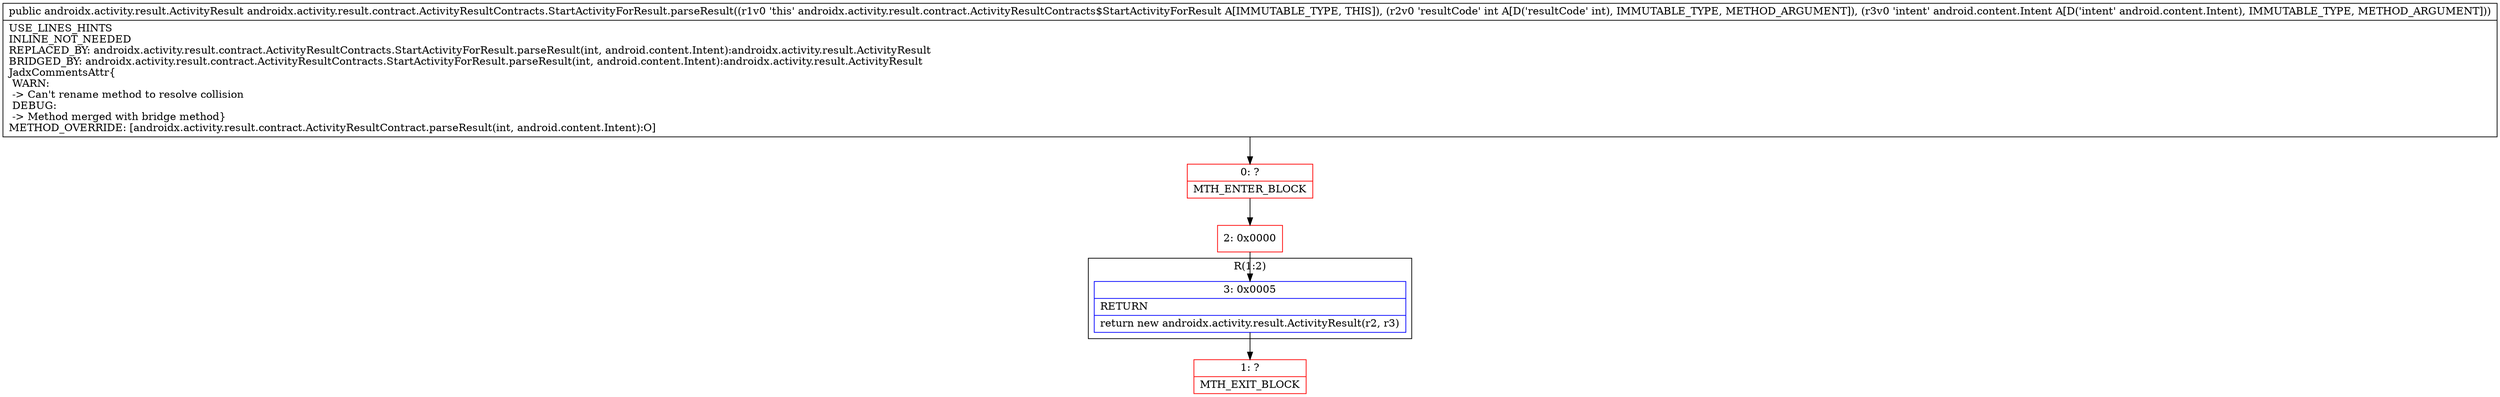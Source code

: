 digraph "CFG forandroidx.activity.result.contract.ActivityResultContracts.StartActivityForResult.parseResult(ILandroid\/content\/Intent;)Landroidx\/activity\/result\/ActivityResult;" {
subgraph cluster_Region_265435211 {
label = "R(1:2)";
node [shape=record,color=blue];
Node_3 [shape=record,label="{3\:\ 0x0005|RETURN\l|return new androidx.activity.result.ActivityResult(r2, r3)\l}"];
}
Node_0 [shape=record,color=red,label="{0\:\ ?|MTH_ENTER_BLOCK\l}"];
Node_2 [shape=record,color=red,label="{2\:\ 0x0000}"];
Node_1 [shape=record,color=red,label="{1\:\ ?|MTH_EXIT_BLOCK\l}"];
MethodNode[shape=record,label="{public androidx.activity.result.ActivityResult androidx.activity.result.contract.ActivityResultContracts.StartActivityForResult.parseResult((r1v0 'this' androidx.activity.result.contract.ActivityResultContracts$StartActivityForResult A[IMMUTABLE_TYPE, THIS]), (r2v0 'resultCode' int A[D('resultCode' int), IMMUTABLE_TYPE, METHOD_ARGUMENT]), (r3v0 'intent' android.content.Intent A[D('intent' android.content.Intent), IMMUTABLE_TYPE, METHOD_ARGUMENT]))  | USE_LINES_HINTS\lINLINE_NOT_NEEDED\lREPLACED_BY: androidx.activity.result.contract.ActivityResultContracts.StartActivityForResult.parseResult(int, android.content.Intent):androidx.activity.result.ActivityResult\lBRIDGED_BY: androidx.activity.result.contract.ActivityResultContracts.StartActivityForResult.parseResult(int, android.content.Intent):androidx.activity.result.ActivityResult\lJadxCommentsAttr\{\l WARN: \l \-\> Can't rename method to resolve collision\l DEBUG: \l \-\> Method merged with bridge method\}\lMETHOD_OVERRIDE: [androidx.activity.result.contract.ActivityResultContract.parseResult(int, android.content.Intent):O]\l}"];
MethodNode -> Node_0;Node_3 -> Node_1;
Node_0 -> Node_2;
Node_2 -> Node_3;
}

